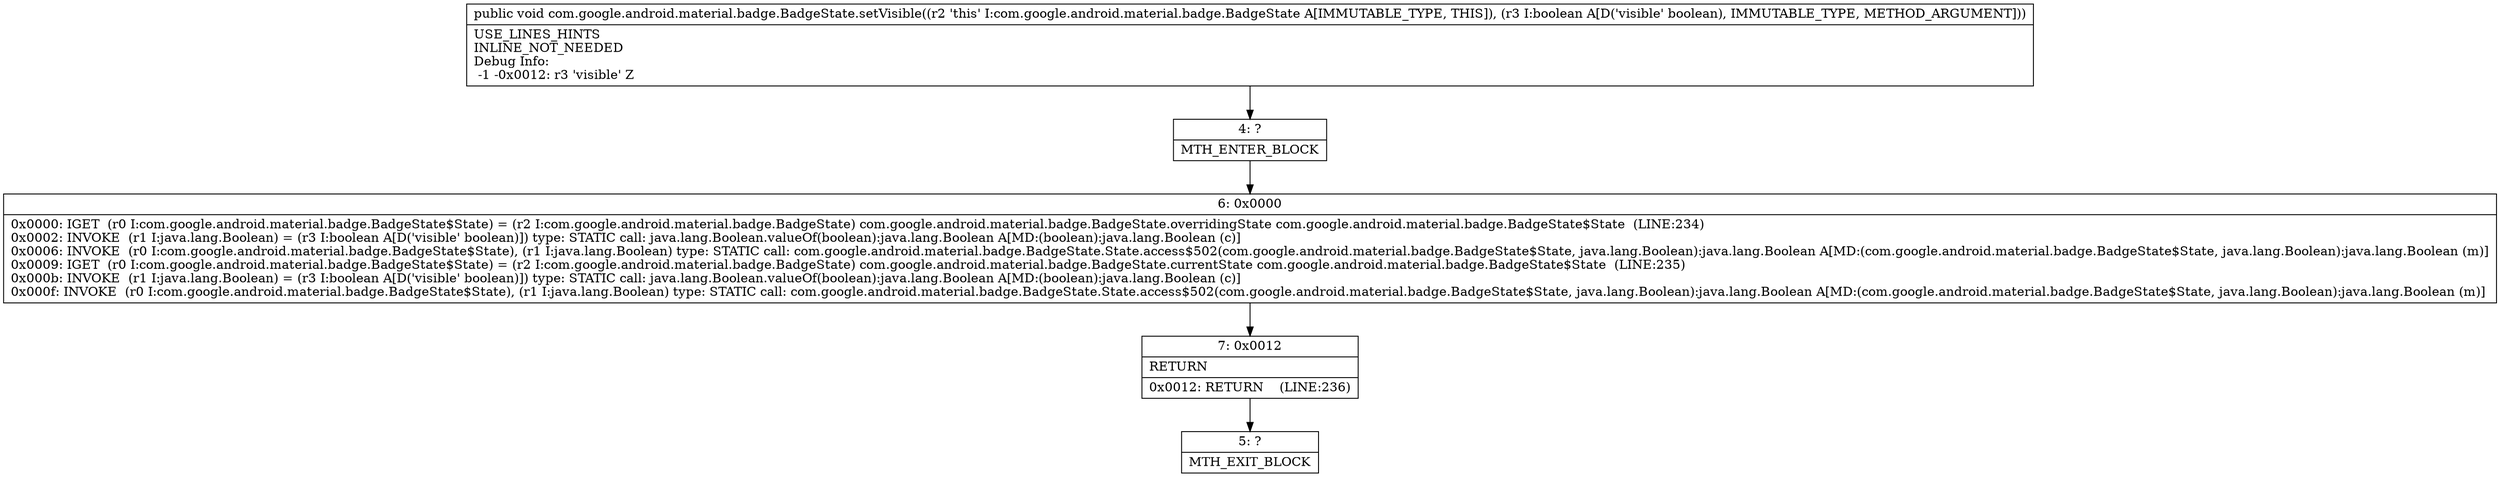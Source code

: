 digraph "CFG forcom.google.android.material.badge.BadgeState.setVisible(Z)V" {
Node_4 [shape=record,label="{4\:\ ?|MTH_ENTER_BLOCK\l}"];
Node_6 [shape=record,label="{6\:\ 0x0000|0x0000: IGET  (r0 I:com.google.android.material.badge.BadgeState$State) = (r2 I:com.google.android.material.badge.BadgeState) com.google.android.material.badge.BadgeState.overridingState com.google.android.material.badge.BadgeState$State  (LINE:234)\l0x0002: INVOKE  (r1 I:java.lang.Boolean) = (r3 I:boolean A[D('visible' boolean)]) type: STATIC call: java.lang.Boolean.valueOf(boolean):java.lang.Boolean A[MD:(boolean):java.lang.Boolean (c)]\l0x0006: INVOKE  (r0 I:com.google.android.material.badge.BadgeState$State), (r1 I:java.lang.Boolean) type: STATIC call: com.google.android.material.badge.BadgeState.State.access$502(com.google.android.material.badge.BadgeState$State, java.lang.Boolean):java.lang.Boolean A[MD:(com.google.android.material.badge.BadgeState$State, java.lang.Boolean):java.lang.Boolean (m)]\l0x0009: IGET  (r0 I:com.google.android.material.badge.BadgeState$State) = (r2 I:com.google.android.material.badge.BadgeState) com.google.android.material.badge.BadgeState.currentState com.google.android.material.badge.BadgeState$State  (LINE:235)\l0x000b: INVOKE  (r1 I:java.lang.Boolean) = (r3 I:boolean A[D('visible' boolean)]) type: STATIC call: java.lang.Boolean.valueOf(boolean):java.lang.Boolean A[MD:(boolean):java.lang.Boolean (c)]\l0x000f: INVOKE  (r0 I:com.google.android.material.badge.BadgeState$State), (r1 I:java.lang.Boolean) type: STATIC call: com.google.android.material.badge.BadgeState.State.access$502(com.google.android.material.badge.BadgeState$State, java.lang.Boolean):java.lang.Boolean A[MD:(com.google.android.material.badge.BadgeState$State, java.lang.Boolean):java.lang.Boolean (m)]\l}"];
Node_7 [shape=record,label="{7\:\ 0x0012|RETURN\l|0x0012: RETURN    (LINE:236)\l}"];
Node_5 [shape=record,label="{5\:\ ?|MTH_EXIT_BLOCK\l}"];
MethodNode[shape=record,label="{public void com.google.android.material.badge.BadgeState.setVisible((r2 'this' I:com.google.android.material.badge.BadgeState A[IMMUTABLE_TYPE, THIS]), (r3 I:boolean A[D('visible' boolean), IMMUTABLE_TYPE, METHOD_ARGUMENT]))  | USE_LINES_HINTS\lINLINE_NOT_NEEDED\lDebug Info:\l  \-1 \-0x0012: r3 'visible' Z\l}"];
MethodNode -> Node_4;Node_4 -> Node_6;
Node_6 -> Node_7;
Node_7 -> Node_5;
}

